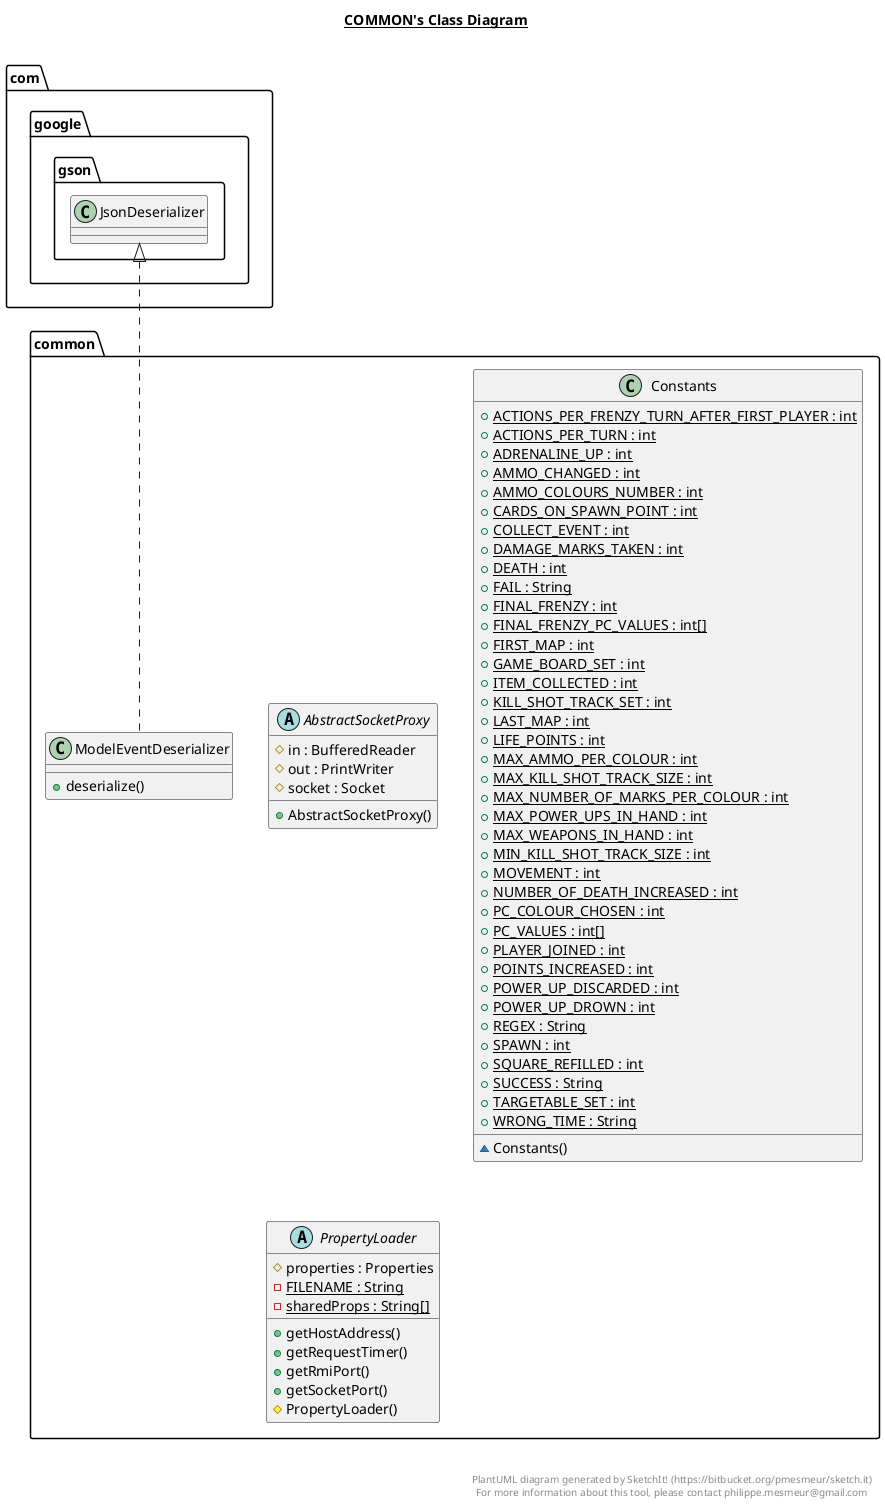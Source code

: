 @startuml

title __COMMON's Class Diagram__\n

  namespace common {
    abstract class common.AbstractSocketProxy {
        # in : BufferedReader
        # out : PrintWriter
        # socket : Socket
        + AbstractSocketProxy()
    }
  }
  

  namespace common {
    class common.Constants {
        {static} + ACTIONS_PER_FRENZY_TURN_AFTER_FIRST_PLAYER : int
        {static} + ACTIONS_PER_TURN : int
        {static} + ADRENALINE_UP : int
        {static} + AMMO_CHANGED : int
        {static} + AMMO_COLOURS_NUMBER : int
        {static} + CARDS_ON_SPAWN_POINT : int
        {static} + COLLECT_EVENT : int
        {static} + DAMAGE_MARKS_TAKEN : int
        {static} + DEATH : int
        {static} + FAIL : String
        {static} + FINAL_FRENZY : int
        {static} + FINAL_FRENZY_PC_VALUES : int[]
        {static} + FIRST_MAP : int
        {static} + GAME_BOARD_SET : int
        {static} + ITEM_COLLECTED : int
        {static} + KILL_SHOT_TRACK_SET : int
        {static} + LAST_MAP : int
        {static} + LIFE_POINTS : int
        {static} + MAX_AMMO_PER_COLOUR : int
        {static} + MAX_KILL_SHOT_TRACK_SIZE : int
        {static} + MAX_NUMBER_OF_MARKS_PER_COLOUR : int
        {static} + MAX_POWER_UPS_IN_HAND : int
        {static} + MAX_WEAPONS_IN_HAND : int
        {static} + MIN_KILL_SHOT_TRACK_SIZE : int
        {static} + MOVEMENT : int
        {static} + NUMBER_OF_DEATH_INCREASED : int
        {static} + PC_COLOUR_CHOSEN : int
        {static} + PC_VALUES : int[]
        {static} + PLAYER_JOINED : int
        {static} + POINTS_INCREASED : int
        {static} + POWER_UP_DISCARDED : int
        {static} + POWER_UP_DROWN : int
        {static} + REGEX : String
        {static} + SPAWN : int
        {static} + SQUARE_REFILLED : int
        {static} + SUCCESS : String
        {static} + TARGETABLE_SET : int
        {static} + WRONG_TIME : String
        ~ Constants()
    }
  }
  

  namespace common {
    class common.ModelEventDeserializer {
        + deserialize()
    }
  }
  

  namespace common {
    abstract class common.PropertyLoader {
        # properties : Properties
        {static} - FILENAME : String
        {static} - sharedProps : String[]
        + getHostAddress()
        + getRequestTimer()
        + getRmiPort()
        + getSocketPort()
        # PropertyLoader()
    }
  }
  

  common.ModelEventDeserializer .up.|> com.google.gson.JsonDeserializer


right footer


PlantUML diagram generated by SketchIt! (https://bitbucket.org/pmesmeur/sketch.it)
For more information about this tool, please contact philippe.mesmeur@gmail.com
endfooter

@enduml
